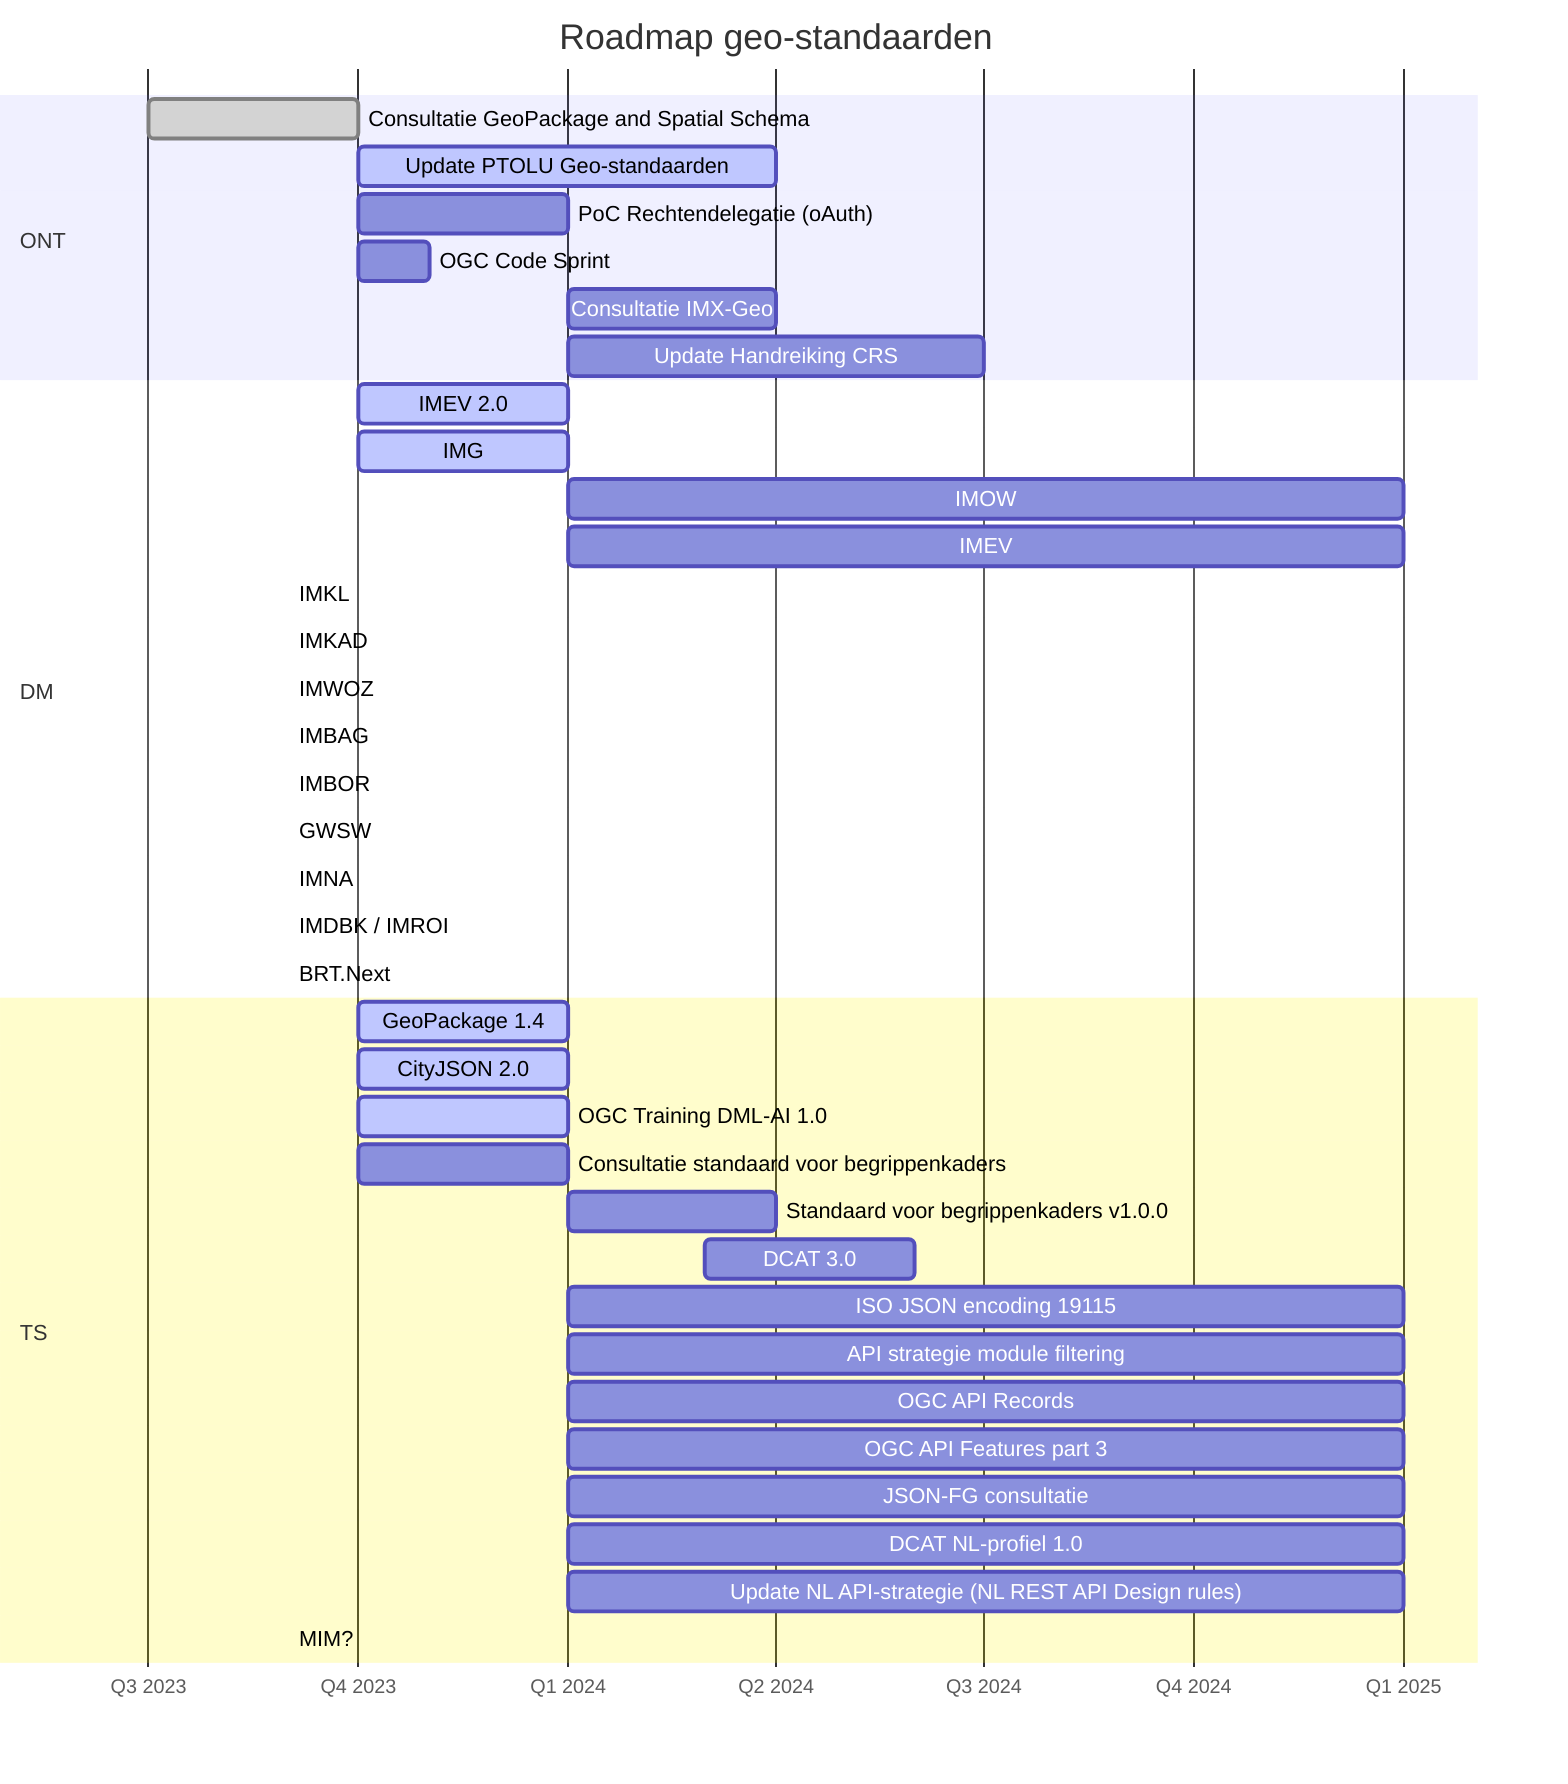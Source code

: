 gantt
    title Roadmap geo-standaarden
    dateFormat YYYY-M
    axisFormat Q%q %Y
    tickInterval 3month
    section ONT
        Consultatie GeoPackage and Spatial Schema   :done,      2023-07, 3M
        Update PTOLU Geo-standaarden                :active,    2023-10, 6M
        PoC Rechtendelegatie (oAuth)                :           2023-10, 3M
        OGC Code Sprint                             :           2023-10, 1M
        
        Consultatie IMX-Geo                         :           2024-01, 3M
        Update Handreiking CRS                      :           2024-01, 6M
        
    section DM        
        IMEV 2.0                                    :active,    2023-10, 3M
        IMG                                         :active,    2023-10, 3M
        IMOW                                        :           2024-01, 12M
        IMEV                                        :           2024-01, 12M
        IMKL                                        :           2023-09, 
        IMKAD                                       :           2023-09, 
        IMWOZ                                       :           2023-09, 
        IMBAG                                       :           2023-09, 
        IMBOR                                       :           2023-09, 
        GWSW                                        :           2023-09, 
        IMNA                                        :           2023-09, 
        IMDBK / IMROI                               :           2023-09, 
        BRT.Next                                    :           2023-09, 

    section TS
        GeoPackage 1.4                              :active,    2023-10, 3M
        CityJSON 2.0                                :active,    2023-10, 3M
        OGC Training DML-AI 1.0                     :active,    2023-10, 3M
        Consultatie standaard voor begrippenkaders  :           2023-10, 3M
        Standaard voor begrippenkaders v1.0.0       :           2024-01, 3M
        DCAT 3.0                                    :           2024-03, 3M 
        ISO JSON encoding 19115                     :           2024-01, 12M
        API strategie module filtering              :           2024-01, 12M
        OGC API Records                             :           2024-01, 12M
        OGC API Features part 3                     :           2024-01, 12M
        JSON-FG consultatie                         :           2024-01, 12M
        DCAT NL-profiel 1.0                         :           2024-01, 12M
        Update NL API-strategie (NL REST API Design rules) :    2024-01, 12M        
        MIM?                                               :    2023-09,
